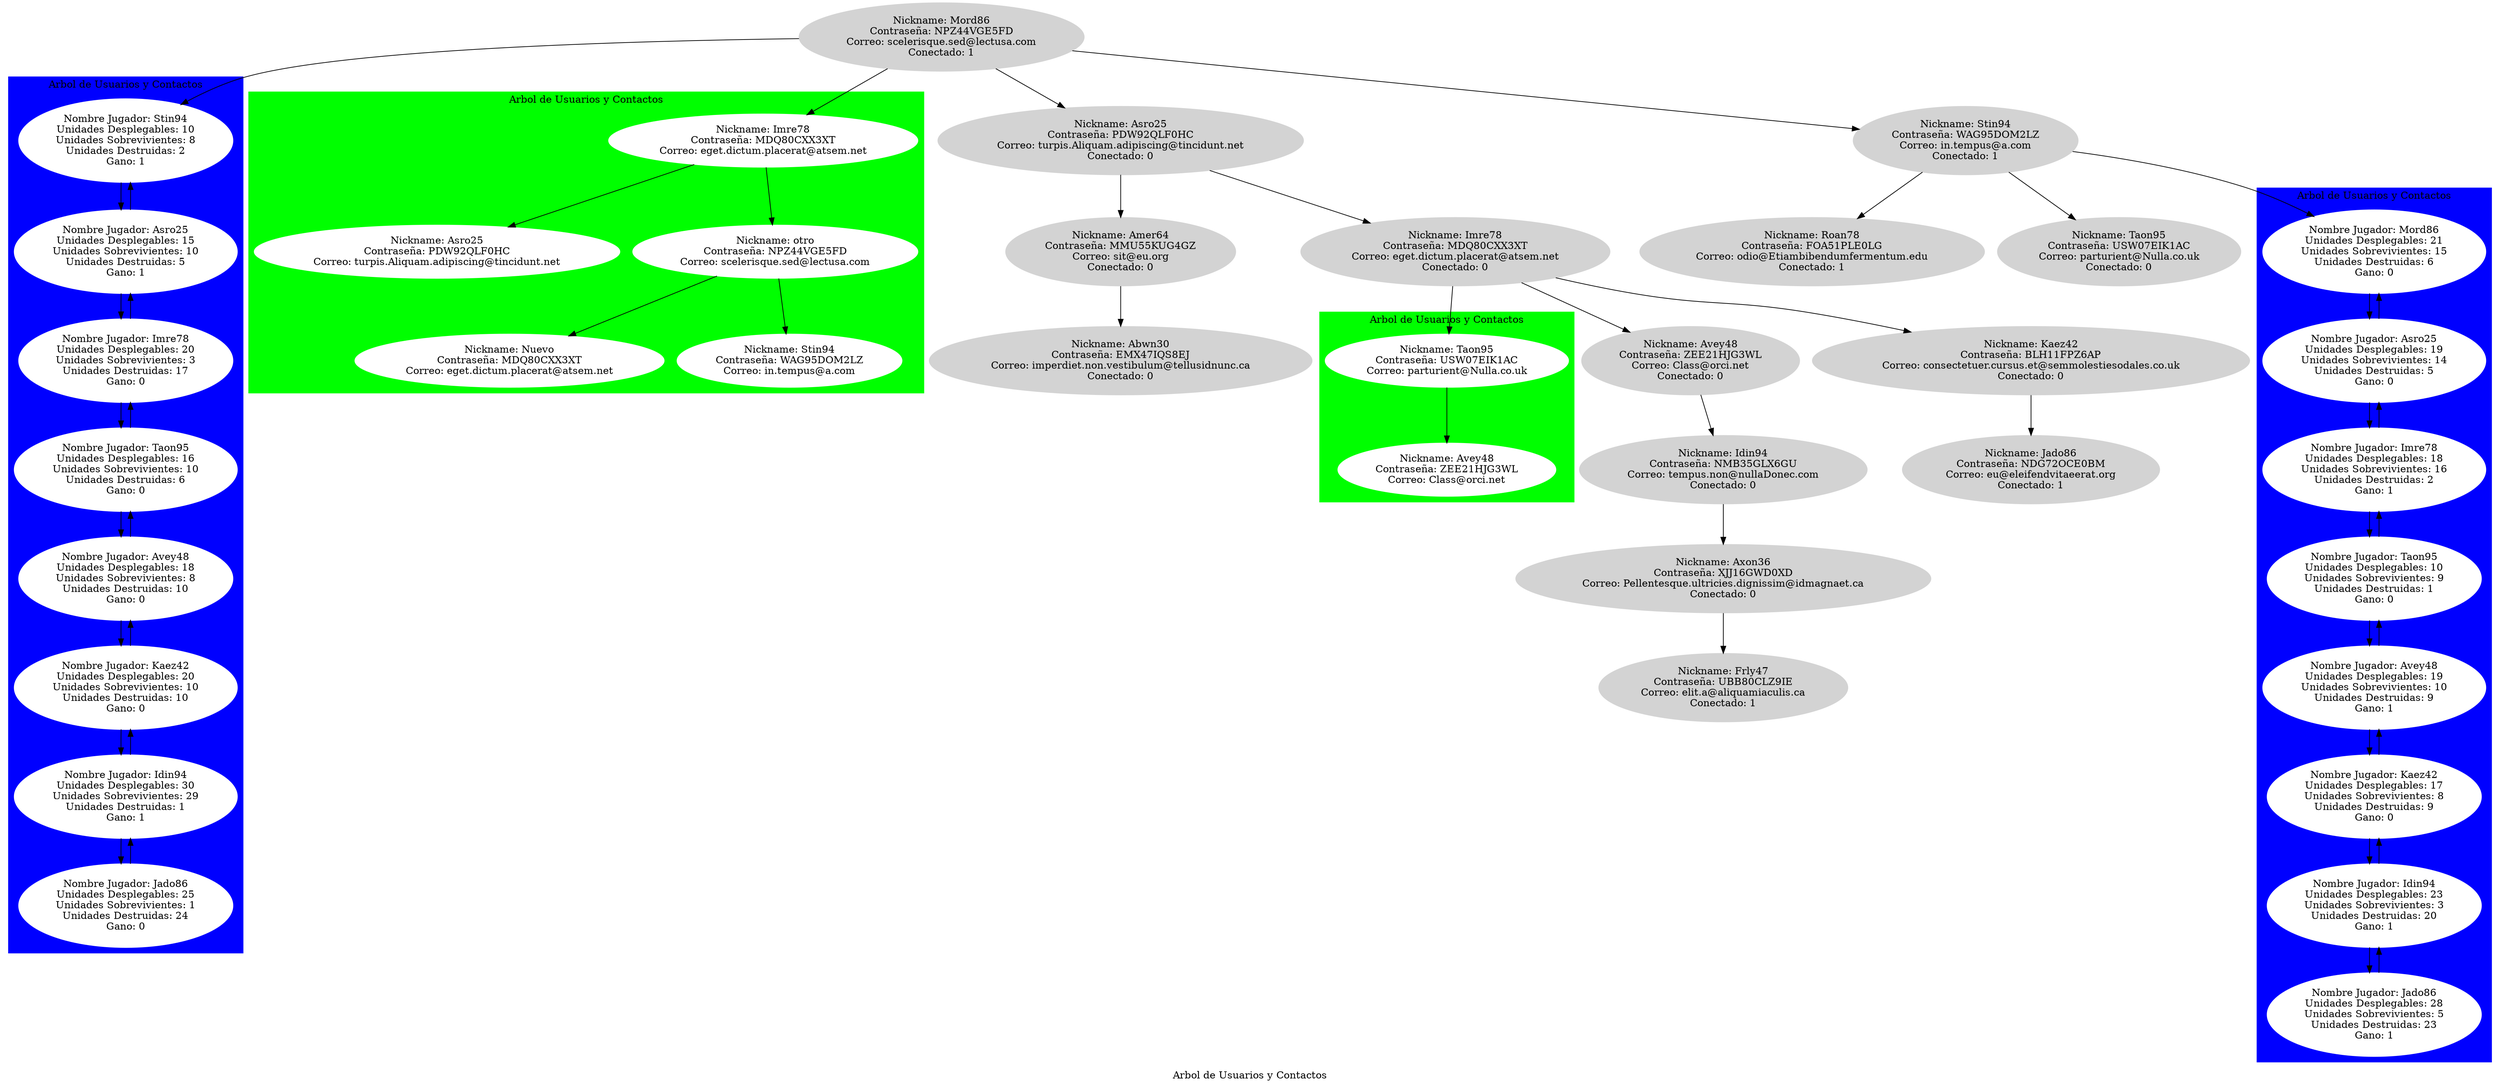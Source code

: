 digraph G {
label = "Arbol de Usuarios y Contactos";
"Nickname: Mord86
Contraseña: NPZ44VGE5FD
Correo: scelerisque.sed@lectusa.com
Conectado: 1"[style=filled; color= lightgray;];
"Nickname: Mord86
Contraseña: NPZ44VGE5FD
Correo: scelerisque.sed@lectusa.com
Conectado: 1"->"Nombre Jugador: Stin94
Unidades Desplegables: 10
Unidades Sobrevivientes: 8
Unidades Destruidas: 2
Gano: 1";
"Nombre Jugador: Stin94
Unidades Desplegables: 10
Unidades Sobrevivientes: 8
Unidades Destruidas: 2
Gano: 1" -> "Nombre Jugador: Asro25
Unidades Desplegables: 15
Unidades Sobrevivientes: 10
Unidades Destruidas: 5
Gano: 1";
"Nombre Jugador: Asro25
Unidades Desplegables: 15
Unidades Sobrevivientes: 10
Unidades Destruidas: 5
Gano: 1" -> "Nombre Jugador: Stin94
Unidades Desplegables: 10
Unidades Sobrevivientes: 8
Unidades Destruidas: 2
Gano: 1";
"Nombre Jugador: Asro25
Unidades Desplegables: 15
Unidades Sobrevivientes: 10
Unidades Destruidas: 5
Gano: 1";
"Nombre Jugador: Asro25
Unidades Desplegables: 15
Unidades Sobrevivientes: 10
Unidades Destruidas: 5
Gano: 1" -> "Nombre Jugador: Imre78
Unidades Desplegables: 20
Unidades Sobrevivientes: 3
Unidades Destruidas: 17
Gano: 0";
"Nombre Jugador: Imre78
Unidades Desplegables: 20
Unidades Sobrevivientes: 3
Unidades Destruidas: 17
Gano: 0" -> "Nombre Jugador: Asro25
Unidades Desplegables: 15
Unidades Sobrevivientes: 10
Unidades Destruidas: 5
Gano: 1";
"Nombre Jugador: Imre78
Unidades Desplegables: 20
Unidades Sobrevivientes: 3
Unidades Destruidas: 17
Gano: 0";
"Nombre Jugador: Imre78
Unidades Desplegables: 20
Unidades Sobrevivientes: 3
Unidades Destruidas: 17
Gano: 0" -> "Nombre Jugador: Taon95
Unidades Desplegables: 16
Unidades Sobrevivientes: 10
Unidades Destruidas: 6
Gano: 0";
"Nombre Jugador: Taon95
Unidades Desplegables: 16
Unidades Sobrevivientes: 10
Unidades Destruidas: 6
Gano: 0" -> "Nombre Jugador: Imre78
Unidades Desplegables: 20
Unidades Sobrevivientes: 3
Unidades Destruidas: 17
Gano: 0";
"Nombre Jugador: Taon95
Unidades Desplegables: 16
Unidades Sobrevivientes: 10
Unidades Destruidas: 6
Gano: 0";
"Nombre Jugador: Taon95
Unidades Desplegables: 16
Unidades Sobrevivientes: 10
Unidades Destruidas: 6
Gano: 0" -> "Nombre Jugador: Avey48
Unidades Desplegables: 18
Unidades Sobrevivientes: 8
Unidades Destruidas: 10
Gano: 0";
"Nombre Jugador: Avey48
Unidades Desplegables: 18
Unidades Sobrevivientes: 8
Unidades Destruidas: 10
Gano: 0" -> "Nombre Jugador: Taon95
Unidades Desplegables: 16
Unidades Sobrevivientes: 10
Unidades Destruidas: 6
Gano: 0";
"Nombre Jugador: Avey48
Unidades Desplegables: 18
Unidades Sobrevivientes: 8
Unidades Destruidas: 10
Gano: 0";
"Nombre Jugador: Avey48
Unidades Desplegables: 18
Unidades Sobrevivientes: 8
Unidades Destruidas: 10
Gano: 0" -> "Nombre Jugador: Kaez42
Unidades Desplegables: 20
Unidades Sobrevivientes: 10
Unidades Destruidas: 10
Gano: 0";
"Nombre Jugador: Kaez42
Unidades Desplegables: 20
Unidades Sobrevivientes: 10
Unidades Destruidas: 10
Gano: 0" -> "Nombre Jugador: Avey48
Unidades Desplegables: 18
Unidades Sobrevivientes: 8
Unidades Destruidas: 10
Gano: 0";
"Nombre Jugador: Kaez42
Unidades Desplegables: 20
Unidades Sobrevivientes: 10
Unidades Destruidas: 10
Gano: 0";
"Nombre Jugador: Kaez42
Unidades Desplegables: 20
Unidades Sobrevivientes: 10
Unidades Destruidas: 10
Gano: 0" -> "Nombre Jugador: Idin94
Unidades Desplegables: 30
Unidades Sobrevivientes: 29
Unidades Destruidas: 1
Gano: 1";
"Nombre Jugador: Idin94
Unidades Desplegables: 30
Unidades Sobrevivientes: 29
Unidades Destruidas: 1
Gano: 1" -> "Nombre Jugador: Kaez42
Unidades Desplegables: 20
Unidades Sobrevivientes: 10
Unidades Destruidas: 10
Gano: 0";
"Nombre Jugador: Idin94
Unidades Desplegables: 30
Unidades Sobrevivientes: 29
Unidades Destruidas: 1
Gano: 1";
"Nombre Jugador: Idin94
Unidades Desplegables: 30
Unidades Sobrevivientes: 29
Unidades Destruidas: 1
Gano: 1" -> "Nombre Jugador: Jado86
Unidades Desplegables: 25
Unidades Sobrevivientes: 1
Unidades Destruidas: 24
Gano: 0";
"Nombre Jugador: Jado86
Unidades Desplegables: 25
Unidades Sobrevivientes: 1
Unidades Destruidas: 24
Gano: 0" -> "Nombre Jugador: Idin94
Unidades Desplegables: 30
Unidades Sobrevivientes: 29
Unidades Destruidas: 1
Gano: 1";
"Nombre Jugador: Jado86
Unidades Desplegables: 25
Unidades Sobrevivientes: 1
Unidades Destruidas: 24
Gano: 0";

subgraph cluster_0  {style=filled;color=Blue;
"Nombre Jugador: Stin94
Unidades Desplegables: 10
Unidades Sobrevivientes: 8
Unidades Destruidas: 2
Gano: 1"[style=filled; color= white;];
"Nombre Jugador: Asro25
Unidades Desplegables: 15
Unidades Sobrevivientes: 10
Unidades Destruidas: 5
Gano: 1"[style=filled; color= white;];
"Nombre Jugador: Imre78
Unidades Desplegables: 20
Unidades Sobrevivientes: 3
Unidades Destruidas: 17
Gano: 0"[style=filled; color= white;];
"Nombre Jugador: Taon95
Unidades Desplegables: 16
Unidades Sobrevivientes: 10
Unidades Destruidas: 6
Gano: 0"[style=filled; color= white;];
"Nombre Jugador: Avey48
Unidades Desplegables: 18
Unidades Sobrevivientes: 8
Unidades Destruidas: 10
Gano: 0"[style=filled; color= white;];
"Nombre Jugador: Kaez42
Unidades Desplegables: 20
Unidades Sobrevivientes: 10
Unidades Destruidas: 10
Gano: 0"[style=filled; color= white;];
"Nombre Jugador: Idin94
Unidades Desplegables: 30
Unidades Sobrevivientes: 29
Unidades Destruidas: 1
Gano: 1"[style=filled; color= white;];
"Nombre Jugador: Jado86
Unidades Desplegables: 25
Unidades Sobrevivientes: 1
Unidades Destruidas: 24
Gano: 0"[style=filled; color= white;];
}"Nickname: Mord86
Contraseña: NPZ44VGE5FD
Correo: scelerisque.sed@lectusa.com
Conectado: 1"->"Nickname: Imre78
Contraseña: MDQ80CXX3XT
Correo: eget.dictum.placerat@atsem.net";
"Nickname: Imre78
Contraseña: MDQ80CXX3XT
Correo: eget.dictum.placerat@atsem.net"->"Nickname: Asro25
Contraseña: PDW92QLF0HC
Correo: turpis.Aliquam.adipiscing@tincidunt.net";
"Nickname: Imre78
Contraseña: MDQ80CXX3XT
Correo: eget.dictum.placerat@atsem.net"->"Nickname: otro
Contraseña: NPZ44VGE5FD
Correo: scelerisque.sed@lectusa.com";
"Nickname: Asro25
Contraseña: PDW92QLF0HC
Correo: turpis.Aliquam.adipiscing@tincidunt.net";
"Nickname: otro
Contraseña: NPZ44VGE5FD
Correo: scelerisque.sed@lectusa.com";
"Nickname: otro
Contraseña: NPZ44VGE5FD
Correo: scelerisque.sed@lectusa.com"->"Nickname: Nuevo
Contraseña: MDQ80CXX3XT
Correo: eget.dictum.placerat@atsem.net";
"Nickname: otro
Contraseña: NPZ44VGE5FD
Correo: scelerisque.sed@lectusa.com"->"Nickname: Stin94
Contraseña: WAG95DOM2LZ
Correo: in.tempus@a.com";
"Nickname: Nuevo
Contraseña: MDQ80CXX3XT
Correo: eget.dictum.placerat@atsem.net";
"Nickname: Stin94
Contraseña: WAG95DOM2LZ
Correo: in.tempus@a.com";

subgraph cluster_1000  {style=filled;color=Green;
"Nickname: Imre78
Contraseña: MDQ80CXX3XT
Correo: eget.dictum.placerat@atsem.net"[style=filled; color= white;];
"Nickname: Asro25
Contraseña: PDW92QLF0HC
Correo: turpis.Aliquam.adipiscing@tincidunt.net"[style=filled; color= white;];
"Nickname: otro
Contraseña: NPZ44VGE5FD
Correo: scelerisque.sed@lectusa.com"[style=filled; color= white;];
"Nickname: Nuevo
Contraseña: MDQ80CXX3XT
Correo: eget.dictum.placerat@atsem.net"[style=filled; color= white;];
"Nickname: Stin94
Contraseña: WAG95DOM2LZ
Correo: in.tempus@a.com"[style=filled; color= white;];
}"Nickname: Mord86
Contraseña: NPZ44VGE5FD
Correo: scelerisque.sed@lectusa.com
Conectado: 1" -> "Nickname: Asro25
Contraseña: PDW92QLF0HC
Correo: turpis.Aliquam.adipiscing@tincidunt.net
Conectado: 0";
"Nickname: Asro25
Contraseña: PDW92QLF0HC
Correo: turpis.Aliquam.adipiscing@tincidunt.net
Conectado: 0"[style=filled; color= lightgray;];
"Nickname: Asro25
Contraseña: PDW92QLF0HC
Correo: turpis.Aliquam.adipiscing@tincidunt.net
Conectado: 0" -> "Nickname: Amer64
Contraseña: MMU55KUG4GZ
Correo: sit@eu.org
Conectado: 0";
"Nickname: Amer64
Contraseña: MMU55KUG4GZ
Correo: sit@eu.org
Conectado: 0"[style=filled; color= lightgray;];
"Nickname: Amer64
Contraseña: MMU55KUG4GZ
Correo: sit@eu.org
Conectado: 0" -> "Nickname: Abwn30
Contraseña: EMX47IQS8EJ
Correo: imperdiet.non.vestibulum@tellusidnunc.ca
Conectado: 0";
"Nickname: Abwn30
Contraseña: EMX47IQS8EJ
Correo: imperdiet.non.vestibulum@tellusidnunc.ca
Conectado: 0"[style=filled; color= lightgray;];
"Nickname: Asro25
Contraseña: PDW92QLF0HC
Correo: turpis.Aliquam.adipiscing@tincidunt.net
Conectado: 0" -> "Nickname: Imre78
Contraseña: MDQ80CXX3XT
Correo: eget.dictum.placerat@atsem.net
Conectado: 0";
"Nickname: Imre78
Contraseña: MDQ80CXX3XT
Correo: eget.dictum.placerat@atsem.net
Conectado: 0"[style=filled; color= lightgray;];
"Nickname: Imre78
Contraseña: MDQ80CXX3XT
Correo: eget.dictum.placerat@atsem.net
Conectado: 0"->"Nickname: Taon95
Contraseña: USW07EIK1AC
Correo: parturient@Nulla.co.uk";
"Nickname: Taon95
Contraseña: USW07EIK1AC
Correo: parturient@Nulla.co.uk"->"Nickname: Avey48
Contraseña: ZEE21HJG3WL
Correo: Class@orci.net";
"Nickname: Avey48
Contraseña: ZEE21HJG3WL
Correo: Class@orci.net";

subgraph cluster_1001  {style=filled;color=Green;
"Nickname: Taon95
Contraseña: USW07EIK1AC
Correo: parturient@Nulla.co.uk"[style=filled; color= white;];
"Nickname: Avey48
Contraseña: ZEE21HJG3WL
Correo: Class@orci.net"[style=filled; color= white;];
}"Nickname: Imre78
Contraseña: MDQ80CXX3XT
Correo: eget.dictum.placerat@atsem.net
Conectado: 0" -> "Nickname: Avey48
Contraseña: ZEE21HJG3WL
Correo: Class@orci.net
Conectado: 0";
"Nickname: Avey48
Contraseña: ZEE21HJG3WL
Correo: Class@orci.net
Conectado: 0"[style=filled; color= lightgray;];
"Nickname: Avey48
Contraseña: ZEE21HJG3WL
Correo: Class@orci.net
Conectado: 0" -> "Nickname: Idin94
Contraseña: NMB35GLX6GU
Correo: tempus.non@nullaDonec.com
Conectado: 0";
"Nickname: Idin94
Contraseña: NMB35GLX6GU
Correo: tempus.non@nullaDonec.com
Conectado: 0"[style=filled; color= lightgray;];
"Nickname: Idin94
Contraseña: NMB35GLX6GU
Correo: tempus.non@nullaDonec.com
Conectado: 0" -> "Nickname: Axon36
Contraseña: XJJ16GWD0XD
Correo: Pellentesque.ultricies.dignissim@idmagnaet.ca
Conectado: 0";
"Nickname: Axon36
Contraseña: XJJ16GWD0XD
Correo: Pellentesque.ultricies.dignissim@idmagnaet.ca
Conectado: 0"[style=filled; color= lightgray;];
"Nickname: Axon36
Contraseña: XJJ16GWD0XD
Correo: Pellentesque.ultricies.dignissim@idmagnaet.ca
Conectado: 0" -> "Nickname: Frly47
Contraseña: UBB80CLZ9IE
Correo: elit.a@aliquamiaculis.ca
Conectado: 1";
"Nickname: Frly47
Contraseña: UBB80CLZ9IE
Correo: elit.a@aliquamiaculis.ca
Conectado: 1"[style=filled; color= lightgray;];
"Nickname: Imre78
Contraseña: MDQ80CXX3XT
Correo: eget.dictum.placerat@atsem.net
Conectado: 0" -> "Nickname: Kaez42
Contraseña: BLH11FPZ6AP
Correo: consectetuer.cursus.et@semmolestiesodales.co.uk
Conectado: 0";
"Nickname: Kaez42
Contraseña: BLH11FPZ6AP
Correo: consectetuer.cursus.et@semmolestiesodales.co.uk
Conectado: 0"[style=filled; color= lightgray;];
"Nickname: Kaez42
Contraseña: BLH11FPZ6AP
Correo: consectetuer.cursus.et@semmolestiesodales.co.uk
Conectado: 0" -> "Nickname: Jado86
Contraseña: NDG72OCE0BM
Correo: eu@eleifendvitaeerat.org
Conectado: 1";
"Nickname: Jado86
Contraseña: NDG72OCE0BM
Correo: eu@eleifendvitaeerat.org
Conectado: 1"[style=filled; color= lightgray;];
"Nickname: Mord86
Contraseña: NPZ44VGE5FD
Correo: scelerisque.sed@lectusa.com
Conectado: 1" -> "Nickname: Stin94
Contraseña: WAG95DOM2LZ
Correo: in.tempus@a.com
Conectado: 1";
"Nickname: Stin94
Contraseña: WAG95DOM2LZ
Correo: in.tempus@a.com
Conectado: 1"[style=filled; color= lightgray;];
"Nickname: Stin94
Contraseña: WAG95DOM2LZ
Correo: in.tempus@a.com
Conectado: 1"->"Nombre Jugador: Mord86
Unidades Desplegables: 21
Unidades Sobrevivientes: 15
Unidades Destruidas: 6
Gano: 0";
"Nombre Jugador: Mord86
Unidades Desplegables: 21
Unidades Sobrevivientes: 15
Unidades Destruidas: 6
Gano: 0" -> "Nombre Jugador: Asro25
Unidades Desplegables: 19
Unidades Sobrevivientes: 14
Unidades Destruidas: 5
Gano: 0";
"Nombre Jugador: Asro25
Unidades Desplegables: 19
Unidades Sobrevivientes: 14
Unidades Destruidas: 5
Gano: 0" -> "Nombre Jugador: Mord86
Unidades Desplegables: 21
Unidades Sobrevivientes: 15
Unidades Destruidas: 6
Gano: 0";
"Nombre Jugador: Asro25
Unidades Desplegables: 19
Unidades Sobrevivientes: 14
Unidades Destruidas: 5
Gano: 0";
"Nombre Jugador: Asro25
Unidades Desplegables: 19
Unidades Sobrevivientes: 14
Unidades Destruidas: 5
Gano: 0" -> "Nombre Jugador: Imre78
Unidades Desplegables: 18
Unidades Sobrevivientes: 16
Unidades Destruidas: 2
Gano: 1";
"Nombre Jugador: Imre78
Unidades Desplegables: 18
Unidades Sobrevivientes: 16
Unidades Destruidas: 2
Gano: 1" -> "Nombre Jugador: Asro25
Unidades Desplegables: 19
Unidades Sobrevivientes: 14
Unidades Destruidas: 5
Gano: 0";
"Nombre Jugador: Imre78
Unidades Desplegables: 18
Unidades Sobrevivientes: 16
Unidades Destruidas: 2
Gano: 1";
"Nombre Jugador: Imre78
Unidades Desplegables: 18
Unidades Sobrevivientes: 16
Unidades Destruidas: 2
Gano: 1" -> "Nombre Jugador: Taon95
Unidades Desplegables: 10
Unidades Sobrevivientes: 9
Unidades Destruidas: 1
Gano: 0";
"Nombre Jugador: Taon95
Unidades Desplegables: 10
Unidades Sobrevivientes: 9
Unidades Destruidas: 1
Gano: 0" -> "Nombre Jugador: Imre78
Unidades Desplegables: 18
Unidades Sobrevivientes: 16
Unidades Destruidas: 2
Gano: 1";
"Nombre Jugador: Taon95
Unidades Desplegables: 10
Unidades Sobrevivientes: 9
Unidades Destruidas: 1
Gano: 0";
"Nombre Jugador: Taon95
Unidades Desplegables: 10
Unidades Sobrevivientes: 9
Unidades Destruidas: 1
Gano: 0" -> "Nombre Jugador: Avey48
Unidades Desplegables: 19
Unidades Sobrevivientes: 10
Unidades Destruidas: 9
Gano: 1";
"Nombre Jugador: Avey48
Unidades Desplegables: 19
Unidades Sobrevivientes: 10
Unidades Destruidas: 9
Gano: 1" -> "Nombre Jugador: Taon95
Unidades Desplegables: 10
Unidades Sobrevivientes: 9
Unidades Destruidas: 1
Gano: 0";
"Nombre Jugador: Avey48
Unidades Desplegables: 19
Unidades Sobrevivientes: 10
Unidades Destruidas: 9
Gano: 1";
"Nombre Jugador: Avey48
Unidades Desplegables: 19
Unidades Sobrevivientes: 10
Unidades Destruidas: 9
Gano: 1" -> "Nombre Jugador: Kaez42
Unidades Desplegables: 17
Unidades Sobrevivientes: 8
Unidades Destruidas: 9
Gano: 0";
"Nombre Jugador: Kaez42
Unidades Desplegables: 17
Unidades Sobrevivientes: 8
Unidades Destruidas: 9
Gano: 0" -> "Nombre Jugador: Avey48
Unidades Desplegables: 19
Unidades Sobrevivientes: 10
Unidades Destruidas: 9
Gano: 1";
"Nombre Jugador: Kaez42
Unidades Desplegables: 17
Unidades Sobrevivientes: 8
Unidades Destruidas: 9
Gano: 0";
"Nombre Jugador: Kaez42
Unidades Desplegables: 17
Unidades Sobrevivientes: 8
Unidades Destruidas: 9
Gano: 0" -> "Nombre Jugador: Idin94
Unidades Desplegables: 23
Unidades Sobrevivientes: 3
Unidades Destruidas: 20
Gano: 1";
"Nombre Jugador: Idin94
Unidades Desplegables: 23
Unidades Sobrevivientes: 3
Unidades Destruidas: 20
Gano: 1" -> "Nombre Jugador: Kaez42
Unidades Desplegables: 17
Unidades Sobrevivientes: 8
Unidades Destruidas: 9
Gano: 0";
"Nombre Jugador: Idin94
Unidades Desplegables: 23
Unidades Sobrevivientes: 3
Unidades Destruidas: 20
Gano: 1";
"Nombre Jugador: Idin94
Unidades Desplegables: 23
Unidades Sobrevivientes: 3
Unidades Destruidas: 20
Gano: 1" -> "Nombre Jugador: Jado86
Unidades Desplegables: 28
Unidades Sobrevivientes: 5
Unidades Destruidas: 23
Gano: 1";
"Nombre Jugador: Jado86
Unidades Desplegables: 28
Unidades Sobrevivientes: 5
Unidades Destruidas: 23
Gano: 1" -> "Nombre Jugador: Idin94
Unidades Desplegables: 23
Unidades Sobrevivientes: 3
Unidades Destruidas: 20
Gano: 1";
"Nombre Jugador: Jado86
Unidades Desplegables: 28
Unidades Sobrevivientes: 5
Unidades Destruidas: 23
Gano: 1";

subgraph cluster_1  {style=filled;color=Blue;
"Nombre Jugador: Mord86
Unidades Desplegables: 21
Unidades Sobrevivientes: 15
Unidades Destruidas: 6
Gano: 0"[style=filled; color= white;];
"Nombre Jugador: Asro25
Unidades Desplegables: 19
Unidades Sobrevivientes: 14
Unidades Destruidas: 5
Gano: 0"[style=filled; color= white;];
"Nombre Jugador: Imre78
Unidades Desplegables: 18
Unidades Sobrevivientes: 16
Unidades Destruidas: 2
Gano: 1"[style=filled; color= white;];
"Nombre Jugador: Taon95
Unidades Desplegables: 10
Unidades Sobrevivientes: 9
Unidades Destruidas: 1
Gano: 0"[style=filled; color= white;];
"Nombre Jugador: Avey48
Unidades Desplegables: 19
Unidades Sobrevivientes: 10
Unidades Destruidas: 9
Gano: 1"[style=filled; color= white;];
"Nombre Jugador: Kaez42
Unidades Desplegables: 17
Unidades Sobrevivientes: 8
Unidades Destruidas: 9
Gano: 0"[style=filled; color= white;];
"Nombre Jugador: Idin94
Unidades Desplegables: 23
Unidades Sobrevivientes: 3
Unidades Destruidas: 20
Gano: 1"[style=filled; color= white;];
"Nombre Jugador: Jado86
Unidades Desplegables: 28
Unidades Sobrevivientes: 5
Unidades Destruidas: 23
Gano: 1"[style=filled; color= white;];
}"Nickname: Stin94
Contraseña: WAG95DOM2LZ
Correo: in.tempus@a.com
Conectado: 1" -> "Nickname: Roan78
Contraseña: FOA51PLE0LG
Correo: odio@Etiambibendumfermentum.edu
Conectado: 1";
"Nickname: Roan78
Contraseña: FOA51PLE0LG
Correo: odio@Etiambibendumfermentum.edu
Conectado: 1"[style=filled; color= lightgray;];
"Nickname: Stin94
Contraseña: WAG95DOM2LZ
Correo: in.tempus@a.com
Conectado: 1" -> "Nickname: Taon95
Contraseña: USW07EIK1AC
Correo: parturient@Nulla.co.uk
Conectado: 0";
"Nickname: Taon95
Contraseña: USW07EIK1AC
Correo: parturient@Nulla.co.uk
Conectado: 0"[style=filled; color= lightgray;];

}
